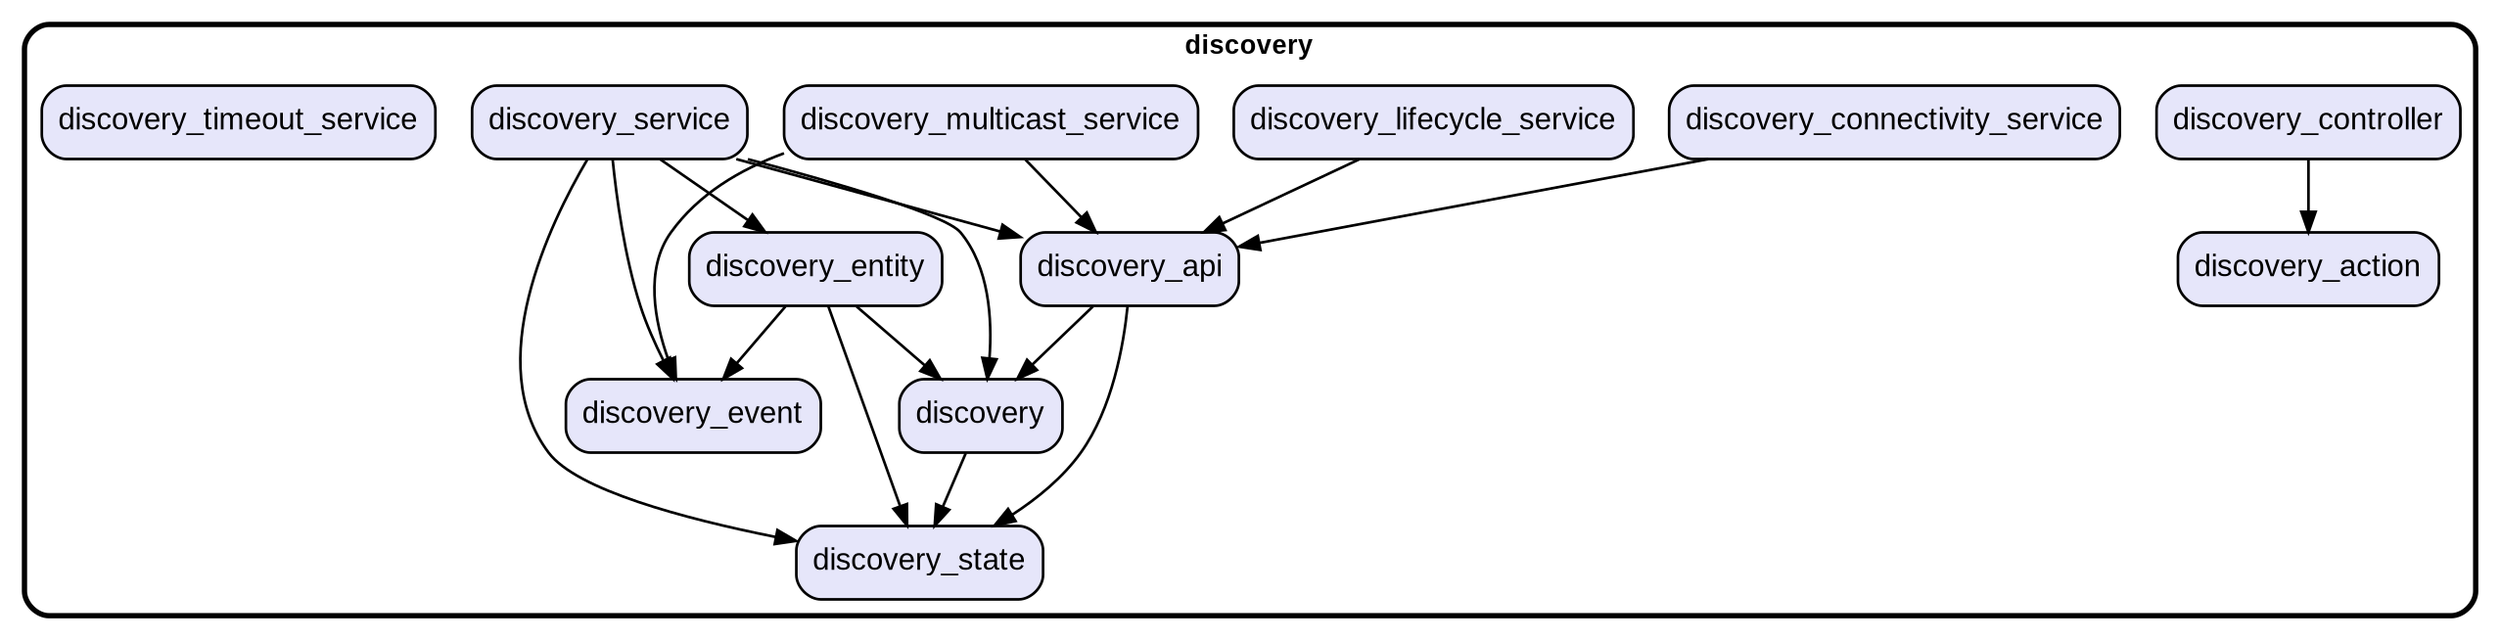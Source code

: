 digraph "" {
  graph [style=rounded fontname="Arial Black" fontsize=13 penwidth=2.6];
  node [shape=rect style="filled,rounded" fontname=Arial fontsize=15 fillcolor=Lavender penwidth=1.3];
  edge [penwidth=1.3];
  "/discovery_controller.dart" [label="discovery_controller"];
  "/discovery_state.dart" [label="discovery_state"];
  "/discovery_api.dart" [label="discovery_api"];
  "/discovery_lifecycle_service.dart" [label="discovery_lifecycle_service"];
  "/discovery_event.dart" [label="discovery_event"];
  "/discovery_multicast_service.dart" [label="discovery_multicast_service"];
  "/discovery_service.dart" [label="discovery_service"];
  "/discovery.dart" [label="discovery"];
  "/discovery_entity.dart" [label="discovery_entity"];
  "/discovery_action.dart" [label="discovery_action"];
  "/discovery_connectivity_service.dart" [label="discovery_connectivity_service"];
  "/discovery_timeout_service.dart" [label="discovery_timeout_service"];
  subgraph "cluster~" {
    label="discovery";
    "/discovery_controller.dart";
    "/discovery_state.dart";
    "/discovery_api.dart";
    "/discovery_lifecycle_service.dart";
    "/discovery_event.dart";
    "/discovery_multicast_service.dart";
    "/discovery_service.dart";
    "/discovery.dart";
    "/discovery_entity.dart";
    "/discovery_action.dart";
    "/discovery_connectivity_service.dart";
    "/discovery_timeout_service.dart";
  }
  "/discovery_controller.dart" -> "/discovery_action.dart";
  "/discovery_api.dart" -> "/discovery.dart";
  "/discovery_api.dart" -> "/discovery_state.dart";
  "/discovery_lifecycle_service.dart" -> "/discovery_api.dart";
  "/discovery_multicast_service.dart" -> "/discovery_api.dart";
  "/discovery_multicast_service.dart" -> "/discovery_event.dart";
  "/discovery_service.dart" -> "/discovery.dart";
  "/discovery_service.dart" -> "/discovery_api.dart";
  "/discovery_service.dart" -> "/discovery_entity.dart";
  "/discovery_service.dart" -> "/discovery_event.dart";
  "/discovery_service.dart" -> "/discovery_state.dart";
  "/discovery.dart" -> "/discovery_state.dart";
  "/discovery_entity.dart" -> "/discovery.dart";
  "/discovery_entity.dart" -> "/discovery_event.dart";
  "/discovery_entity.dart" -> "/discovery_state.dart";
  "/discovery_connectivity_service.dart" -> "/discovery_api.dart";
}
